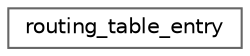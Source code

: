 digraph "Graphical Class Hierarchy"
{
 // LATEX_PDF_SIZE
  bgcolor="transparent";
  edge [fontname=Helvetica,fontsize=10,labelfontname=Helvetica,labelfontsize=10];
  node [fontname=Helvetica,fontsize=10,shape=box,height=0.2,width=0.4];
  rankdir="LR";
  Node0 [id="Node000000",label="routing_table_entry",height=0.2,width=0.4,color="grey40", fillcolor="white", style="filled",URL="$structrouting__table__entry.html",tooltip="routing_table_entry describes an entry in the routing table used by UWICRP."];
}
